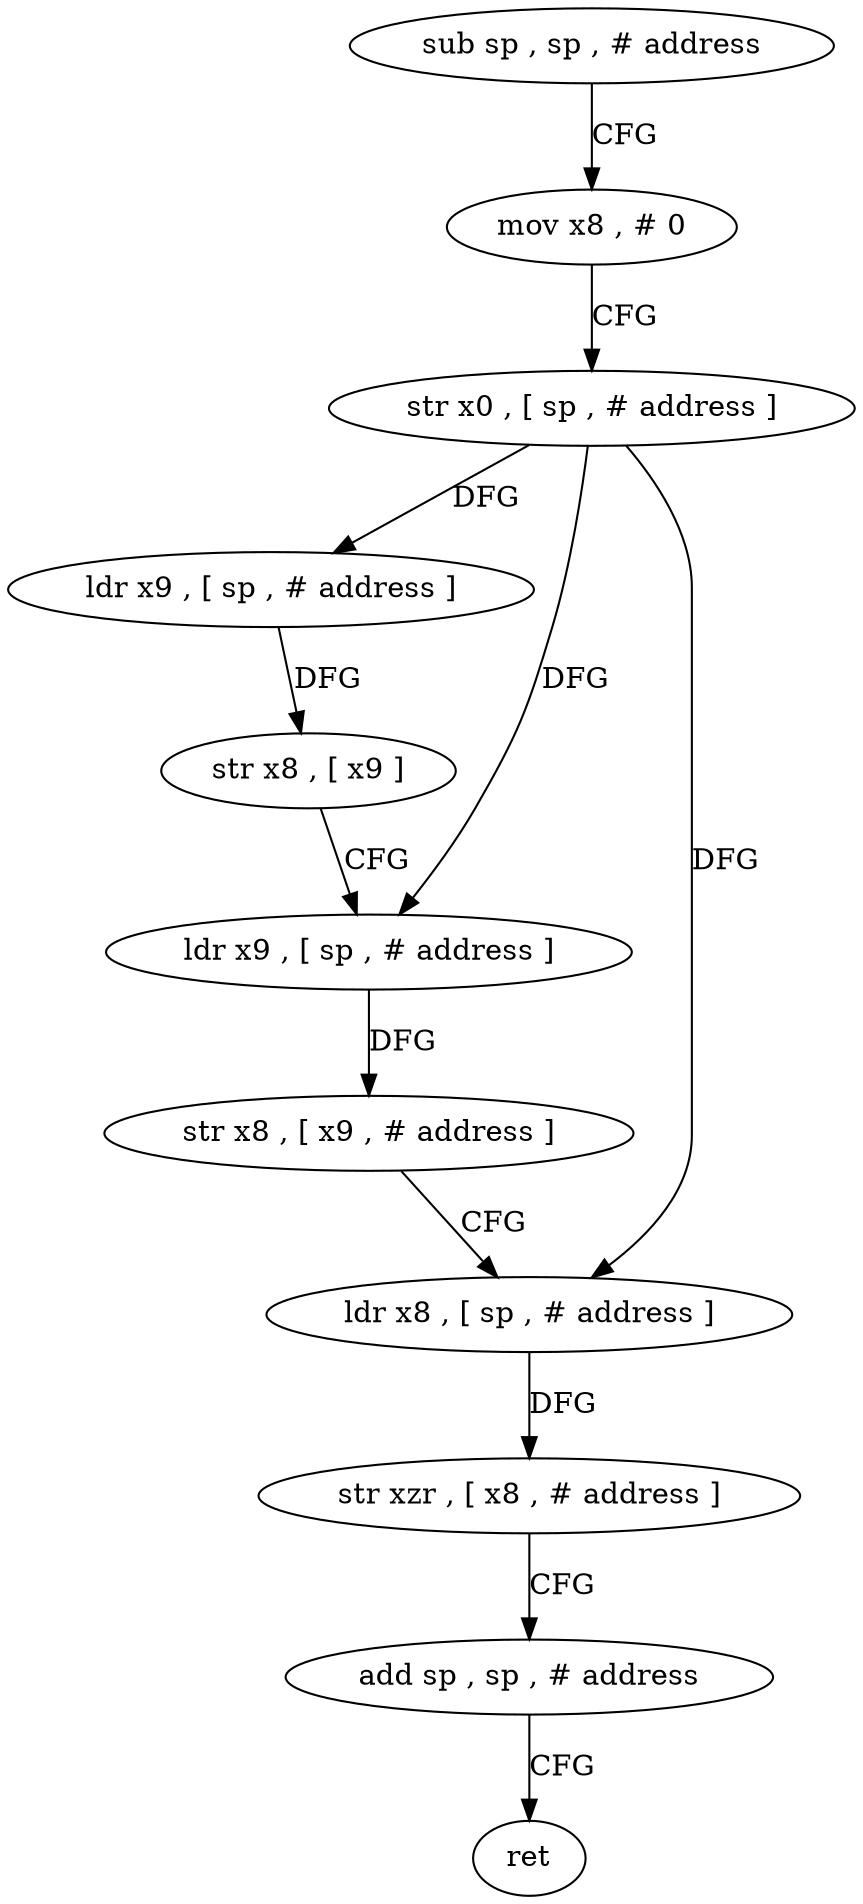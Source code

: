 digraph "func" {
"4223168" [label = "sub sp , sp , # address" ]
"4223172" [label = "mov x8 , # 0" ]
"4223176" [label = "str x0 , [ sp , # address ]" ]
"4223180" [label = "ldr x9 , [ sp , # address ]" ]
"4223184" [label = "str x8 , [ x9 ]" ]
"4223188" [label = "ldr x9 , [ sp , # address ]" ]
"4223192" [label = "str x8 , [ x9 , # address ]" ]
"4223196" [label = "ldr x8 , [ sp , # address ]" ]
"4223200" [label = "str xzr , [ x8 , # address ]" ]
"4223204" [label = "add sp , sp , # address" ]
"4223208" [label = "ret" ]
"4223168" -> "4223172" [ label = "CFG" ]
"4223172" -> "4223176" [ label = "CFG" ]
"4223176" -> "4223180" [ label = "DFG" ]
"4223176" -> "4223188" [ label = "DFG" ]
"4223176" -> "4223196" [ label = "DFG" ]
"4223180" -> "4223184" [ label = "DFG" ]
"4223184" -> "4223188" [ label = "CFG" ]
"4223188" -> "4223192" [ label = "DFG" ]
"4223192" -> "4223196" [ label = "CFG" ]
"4223196" -> "4223200" [ label = "DFG" ]
"4223200" -> "4223204" [ label = "CFG" ]
"4223204" -> "4223208" [ label = "CFG" ]
}
